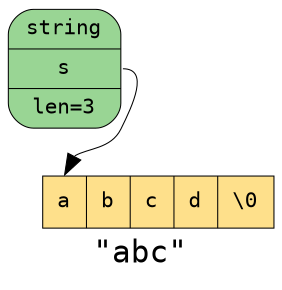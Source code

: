 digraph {
    rankdir=TB
    compound=true
    fontname="Inconsolata, Consolas"
    margin="0,0"
    ranksep=0.3
    nodesep=1
    penwidth=0.5
    fontsize=15
    label = "\"abc\"";
    labelloc = b;
    
    node [fontname="Inconsolata, Consolas", fontsize=10, penwidth=0.5, colorscheme=spectral7]
    edge [fontname="Inconsolata, Consolas", fontsize=10, penwidth=0.5]
    
    {
        node [shape=record, fontsize=10, style=filled, margin=0.1, height=0.3]
        abc [fillcolor=3, label="<h>a|b|c|d|\\0"]
    }
    
    {
        node [shape=Mrecord, fontsize=10, style=filled]
        s [fillcolor=6, label="{string|<s>s|len=3}"]
    }
    s:s -> abc:h
}